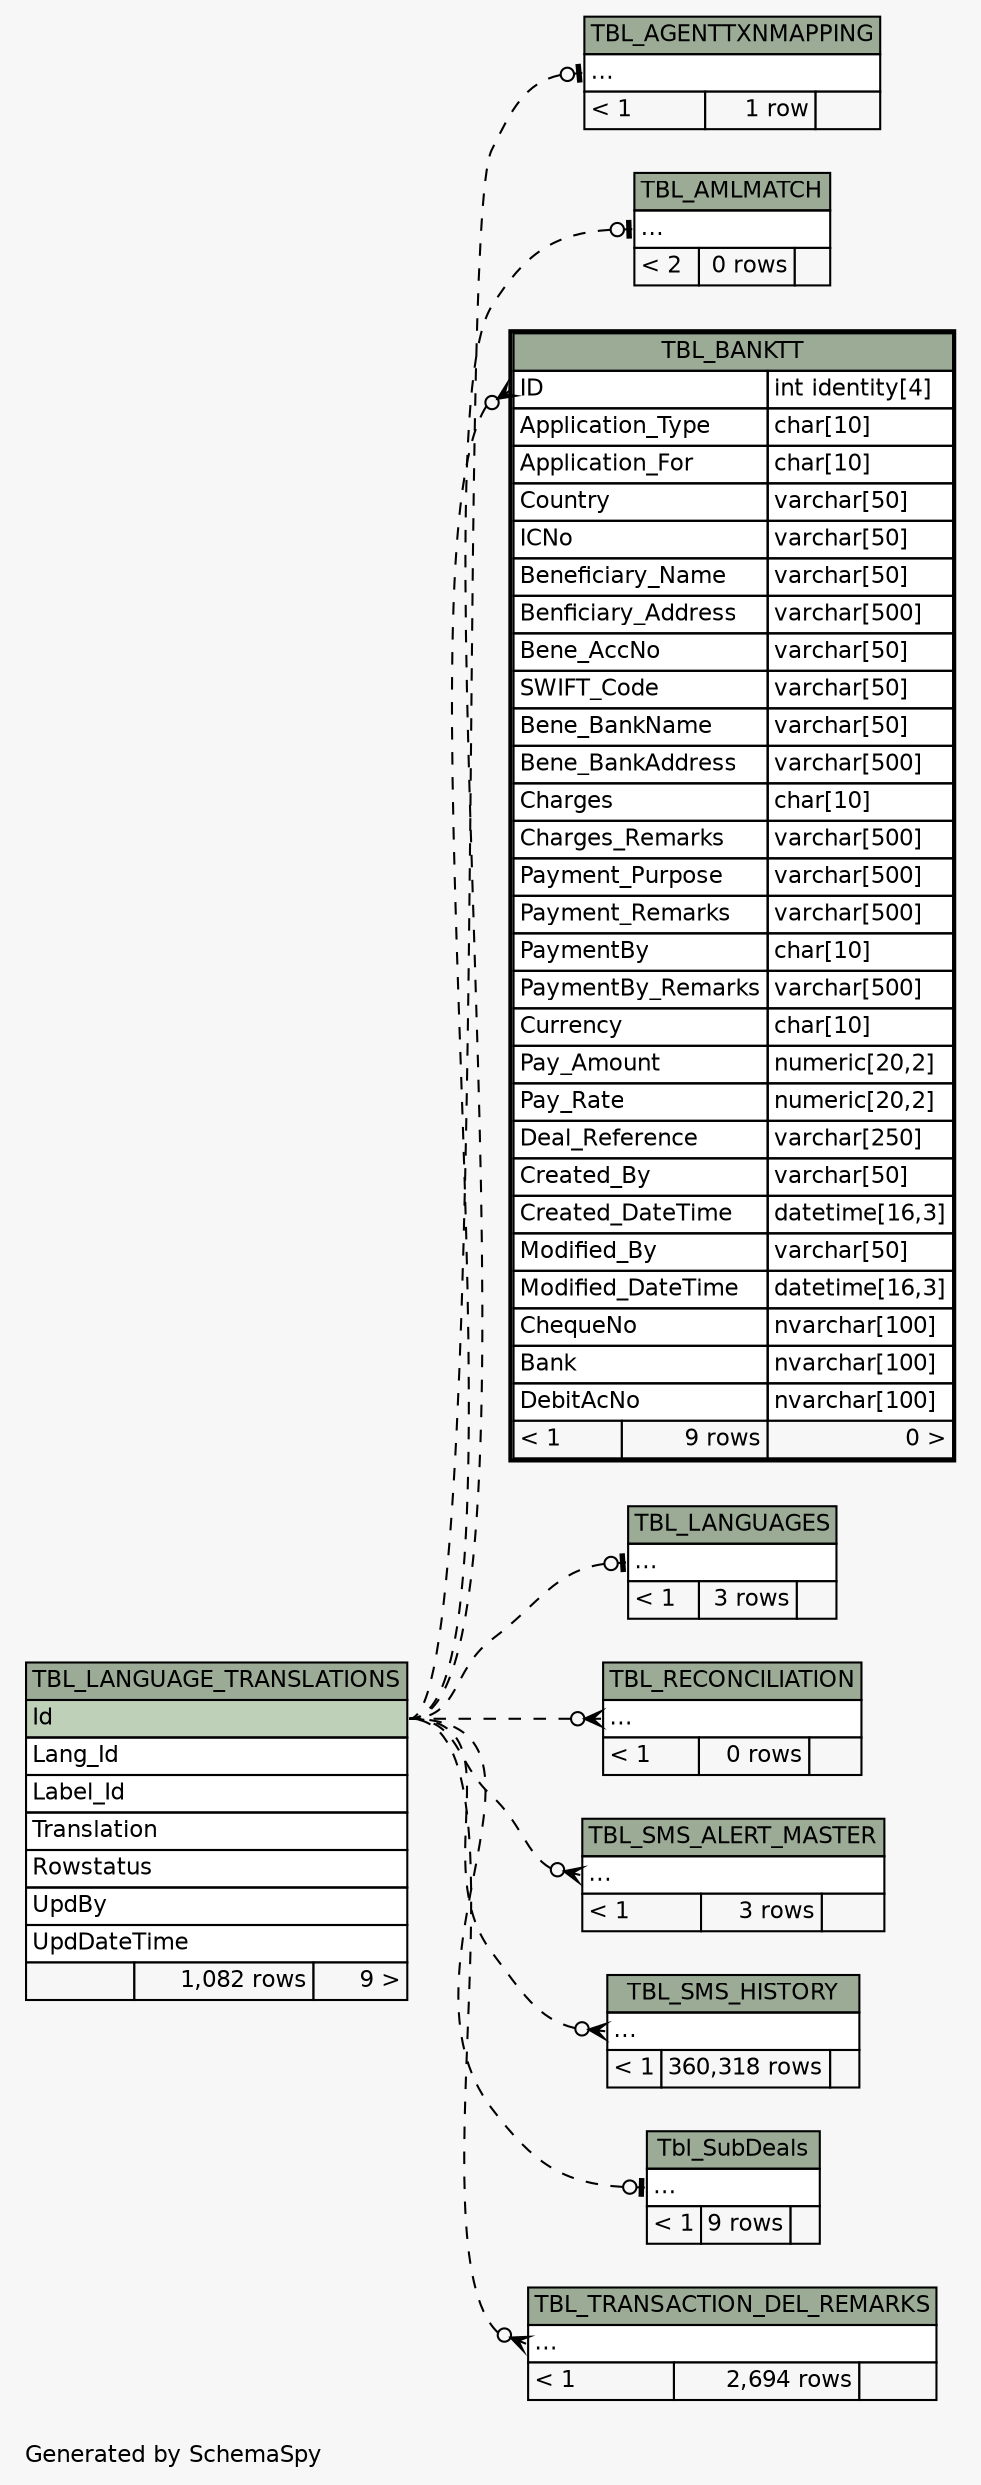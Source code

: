 // dot 2.38.0 on Windows 10 10.0
// SchemaSpy rev 590
digraph "impliedTwoDegreesRelationshipsDiagram" {
  graph [
    rankdir="RL"
    bgcolor="#f7f7f7"
    label="\nGenerated by SchemaSpy"
    labeljust="l"
    nodesep="0.18"
    ranksep="0.46"
    fontname="Helvetica"
    fontsize="11"
  ];
  node [
    fontname="Helvetica"
    fontsize="11"
    shape="plaintext"
  ];
  edge [
    arrowsize="0.8"
  ];
  "TBL_AGENTTXNMAPPING":"elipses":w -> "TBL_LANGUAGE_TRANSLATIONS":"Id":e [arrowhead=none dir=back arrowtail=teeodot style=dashed];
  "TBL_AMLMATCH":"elipses":w -> "TBL_LANGUAGE_TRANSLATIONS":"Id":e [arrowhead=none dir=back arrowtail=teeodot style=dashed];
  "TBL_BANKTT":"ID":w -> "TBL_LANGUAGE_TRANSLATIONS":"Id":e [arrowhead=none dir=back arrowtail=crowodot style=dashed];
  "TBL_LANGUAGES":"elipses":w -> "TBL_LANGUAGE_TRANSLATIONS":"Id":e [arrowhead=none dir=back arrowtail=teeodot style=dashed];
  "TBL_RECONCILIATION":"elipses":w -> "TBL_LANGUAGE_TRANSLATIONS":"Id":e [arrowhead=none dir=back arrowtail=crowodot style=dashed];
  "TBL_SMS_ALERT_MASTER":"elipses":w -> "TBL_LANGUAGE_TRANSLATIONS":"Id":e [arrowhead=none dir=back arrowtail=crowodot style=dashed];
  "TBL_SMS_HISTORY":"elipses":w -> "TBL_LANGUAGE_TRANSLATIONS":"Id":e [arrowhead=none dir=back arrowtail=crowodot style=dashed];
  "Tbl_SubDeals":"elipses":w -> "TBL_LANGUAGE_TRANSLATIONS":"Id":e [arrowhead=none dir=back arrowtail=teeodot style=dashed];
  "TBL_TRANSACTION_DEL_REMARKS":"elipses":w -> "TBL_LANGUAGE_TRANSLATIONS":"Id":e [arrowhead=none dir=back arrowtail=crowodot style=dashed];
  "TBL_AGENTTXNMAPPING" [
    label=<
    <TABLE BORDER="0" CELLBORDER="1" CELLSPACING="0" BGCOLOR="#ffffff">
      <TR><TD COLSPAN="3" BGCOLOR="#9bab96" ALIGN="CENTER">TBL_AGENTTXNMAPPING</TD></TR>
      <TR><TD PORT="elipses" COLSPAN="3" ALIGN="LEFT">...</TD></TR>
      <TR><TD ALIGN="LEFT" BGCOLOR="#f7f7f7">&lt; 1</TD><TD ALIGN="RIGHT" BGCOLOR="#f7f7f7">1 row</TD><TD ALIGN="RIGHT" BGCOLOR="#f7f7f7">  </TD></TR>
    </TABLE>>
    URL="TBL_AGENTTXNMAPPING.html"
    tooltip="TBL_AGENTTXNMAPPING"
  ];
  "TBL_AMLMATCH" [
    label=<
    <TABLE BORDER="0" CELLBORDER="1" CELLSPACING="0" BGCOLOR="#ffffff">
      <TR><TD COLSPAN="3" BGCOLOR="#9bab96" ALIGN="CENTER">TBL_AMLMATCH</TD></TR>
      <TR><TD PORT="elipses" COLSPAN="3" ALIGN="LEFT">...</TD></TR>
      <TR><TD ALIGN="LEFT" BGCOLOR="#f7f7f7">&lt; 2</TD><TD ALIGN="RIGHT" BGCOLOR="#f7f7f7">0 rows</TD><TD ALIGN="RIGHT" BGCOLOR="#f7f7f7">  </TD></TR>
    </TABLE>>
    URL="TBL_AMLMATCH.html"
    tooltip="TBL_AMLMATCH"
  ];
  "TBL_BANKTT" [
    label=<
    <TABLE BORDER="2" CELLBORDER="1" CELLSPACING="0" BGCOLOR="#ffffff">
      <TR><TD COLSPAN="3" BGCOLOR="#9bab96" ALIGN="CENTER">TBL_BANKTT</TD></TR>
      <TR><TD PORT="ID" COLSPAN="2" ALIGN="LEFT">ID</TD><TD PORT="ID.type" ALIGN="LEFT">int identity[4]</TD></TR>
      <TR><TD PORT="Application_Type" COLSPAN="2" ALIGN="LEFT">Application_Type</TD><TD PORT="Application_Type.type" ALIGN="LEFT">char[10]</TD></TR>
      <TR><TD PORT="Application_For" COLSPAN="2" ALIGN="LEFT">Application_For</TD><TD PORT="Application_For.type" ALIGN="LEFT">char[10]</TD></TR>
      <TR><TD PORT="Country" COLSPAN="2" ALIGN="LEFT">Country</TD><TD PORT="Country.type" ALIGN="LEFT">varchar[50]</TD></TR>
      <TR><TD PORT="ICNo" COLSPAN="2" ALIGN="LEFT">ICNo</TD><TD PORT="ICNo.type" ALIGN="LEFT">varchar[50]</TD></TR>
      <TR><TD PORT="Beneficiary_Name" COLSPAN="2" ALIGN="LEFT">Beneficiary_Name</TD><TD PORT="Beneficiary_Name.type" ALIGN="LEFT">varchar[50]</TD></TR>
      <TR><TD PORT="Benficiary_Address" COLSPAN="2" ALIGN="LEFT">Benficiary_Address</TD><TD PORT="Benficiary_Address.type" ALIGN="LEFT">varchar[500]</TD></TR>
      <TR><TD PORT="Bene_AccNo" COLSPAN="2" ALIGN="LEFT">Bene_AccNo</TD><TD PORT="Bene_AccNo.type" ALIGN="LEFT">varchar[50]</TD></TR>
      <TR><TD PORT="SWIFT_Code" COLSPAN="2" ALIGN="LEFT">SWIFT_Code</TD><TD PORT="SWIFT_Code.type" ALIGN="LEFT">varchar[50]</TD></TR>
      <TR><TD PORT="Bene_BankName" COLSPAN="2" ALIGN="LEFT">Bene_BankName</TD><TD PORT="Bene_BankName.type" ALIGN="LEFT">varchar[50]</TD></TR>
      <TR><TD PORT="Bene_BankAddress" COLSPAN="2" ALIGN="LEFT">Bene_BankAddress</TD><TD PORT="Bene_BankAddress.type" ALIGN="LEFT">varchar[500]</TD></TR>
      <TR><TD PORT="Charges" COLSPAN="2" ALIGN="LEFT">Charges</TD><TD PORT="Charges.type" ALIGN="LEFT">char[10]</TD></TR>
      <TR><TD PORT="Charges_Remarks" COLSPAN="2" ALIGN="LEFT">Charges_Remarks</TD><TD PORT="Charges_Remarks.type" ALIGN="LEFT">varchar[500]</TD></TR>
      <TR><TD PORT="Payment_Purpose" COLSPAN="2" ALIGN="LEFT">Payment_Purpose</TD><TD PORT="Payment_Purpose.type" ALIGN="LEFT">varchar[500]</TD></TR>
      <TR><TD PORT="Payment_Remarks" COLSPAN="2" ALIGN="LEFT">Payment_Remarks</TD><TD PORT="Payment_Remarks.type" ALIGN="LEFT">varchar[500]</TD></TR>
      <TR><TD PORT="PaymentBy" COLSPAN="2" ALIGN="LEFT">PaymentBy</TD><TD PORT="PaymentBy.type" ALIGN="LEFT">char[10]</TD></TR>
      <TR><TD PORT="PaymentBy_Remarks" COLSPAN="2" ALIGN="LEFT">PaymentBy_Remarks</TD><TD PORT="PaymentBy_Remarks.type" ALIGN="LEFT">varchar[500]</TD></TR>
      <TR><TD PORT="Currency" COLSPAN="2" ALIGN="LEFT">Currency</TD><TD PORT="Currency.type" ALIGN="LEFT">char[10]</TD></TR>
      <TR><TD PORT="Pay_Amount" COLSPAN="2" ALIGN="LEFT">Pay_Amount</TD><TD PORT="Pay_Amount.type" ALIGN="LEFT">numeric[20,2]</TD></TR>
      <TR><TD PORT="Pay_Rate" COLSPAN="2" ALIGN="LEFT">Pay_Rate</TD><TD PORT="Pay_Rate.type" ALIGN="LEFT">numeric[20,2]</TD></TR>
      <TR><TD PORT="Deal_Reference" COLSPAN="2" ALIGN="LEFT">Deal_Reference</TD><TD PORT="Deal_Reference.type" ALIGN="LEFT">varchar[250]</TD></TR>
      <TR><TD PORT="Created_By" COLSPAN="2" ALIGN="LEFT">Created_By</TD><TD PORT="Created_By.type" ALIGN="LEFT">varchar[50]</TD></TR>
      <TR><TD PORT="Created_DateTime" COLSPAN="2" ALIGN="LEFT">Created_DateTime</TD><TD PORT="Created_DateTime.type" ALIGN="LEFT">datetime[16,3]</TD></TR>
      <TR><TD PORT="Modified_By" COLSPAN="2" ALIGN="LEFT">Modified_By</TD><TD PORT="Modified_By.type" ALIGN="LEFT">varchar[50]</TD></TR>
      <TR><TD PORT="Modified_DateTime" COLSPAN="2" ALIGN="LEFT">Modified_DateTime</TD><TD PORT="Modified_DateTime.type" ALIGN="LEFT">datetime[16,3]</TD></TR>
      <TR><TD PORT="ChequeNo" COLSPAN="2" ALIGN="LEFT">ChequeNo</TD><TD PORT="ChequeNo.type" ALIGN="LEFT">nvarchar[100]</TD></TR>
      <TR><TD PORT="Bank" COLSPAN="2" ALIGN="LEFT">Bank</TD><TD PORT="Bank.type" ALIGN="LEFT">nvarchar[100]</TD></TR>
      <TR><TD PORT="DebitAcNo" COLSPAN="2" ALIGN="LEFT">DebitAcNo</TD><TD PORT="DebitAcNo.type" ALIGN="LEFT">nvarchar[100]</TD></TR>
      <TR><TD ALIGN="LEFT" BGCOLOR="#f7f7f7">&lt; 1</TD><TD ALIGN="RIGHT" BGCOLOR="#f7f7f7">9 rows</TD><TD ALIGN="RIGHT" BGCOLOR="#f7f7f7">0 &gt;</TD></TR>
    </TABLE>>
    URL="TBL_BANKTT.html"
    tooltip="TBL_BANKTT"
  ];
  "TBL_LANGUAGE_TRANSLATIONS" [
    label=<
    <TABLE BORDER="0" CELLBORDER="1" CELLSPACING="0" BGCOLOR="#ffffff">
      <TR><TD COLSPAN="3" BGCOLOR="#9bab96" ALIGN="CENTER">TBL_LANGUAGE_TRANSLATIONS</TD></TR>
      <TR><TD PORT="Id" COLSPAN="3" BGCOLOR="#bed1b8" ALIGN="LEFT">Id</TD></TR>
      <TR><TD PORT="Lang_Id" COLSPAN="3" ALIGN="LEFT">Lang_Id</TD></TR>
      <TR><TD PORT="Label_Id" COLSPAN="3" ALIGN="LEFT">Label_Id</TD></TR>
      <TR><TD PORT="Translation" COLSPAN="3" ALIGN="LEFT">Translation</TD></TR>
      <TR><TD PORT="Rowstatus" COLSPAN="3" ALIGN="LEFT">Rowstatus</TD></TR>
      <TR><TD PORT="UpdBy" COLSPAN="3" ALIGN="LEFT">UpdBy</TD></TR>
      <TR><TD PORT="UpdDateTime" COLSPAN="3" ALIGN="LEFT">UpdDateTime</TD></TR>
      <TR><TD ALIGN="LEFT" BGCOLOR="#f7f7f7">  </TD><TD ALIGN="RIGHT" BGCOLOR="#f7f7f7">1,082 rows</TD><TD ALIGN="RIGHT" BGCOLOR="#f7f7f7">9 &gt;</TD></TR>
    </TABLE>>
    URL="TBL_LANGUAGE_TRANSLATIONS.html"
    tooltip="TBL_LANGUAGE_TRANSLATIONS"
  ];
  "TBL_LANGUAGES" [
    label=<
    <TABLE BORDER="0" CELLBORDER="1" CELLSPACING="0" BGCOLOR="#ffffff">
      <TR><TD COLSPAN="3" BGCOLOR="#9bab96" ALIGN="CENTER">TBL_LANGUAGES</TD></TR>
      <TR><TD PORT="elipses" COLSPAN="3" ALIGN="LEFT">...</TD></TR>
      <TR><TD ALIGN="LEFT" BGCOLOR="#f7f7f7">&lt; 1</TD><TD ALIGN="RIGHT" BGCOLOR="#f7f7f7">3 rows</TD><TD ALIGN="RIGHT" BGCOLOR="#f7f7f7">  </TD></TR>
    </TABLE>>
    URL="TBL_LANGUAGES.html"
    tooltip="TBL_LANGUAGES"
  ];
  "TBL_RECONCILIATION" [
    label=<
    <TABLE BORDER="0" CELLBORDER="1" CELLSPACING="0" BGCOLOR="#ffffff">
      <TR><TD COLSPAN="3" BGCOLOR="#9bab96" ALIGN="CENTER">TBL_RECONCILIATION</TD></TR>
      <TR><TD PORT="elipses" COLSPAN="3" ALIGN="LEFT">...</TD></TR>
      <TR><TD ALIGN="LEFT" BGCOLOR="#f7f7f7">&lt; 1</TD><TD ALIGN="RIGHT" BGCOLOR="#f7f7f7">0 rows</TD><TD ALIGN="RIGHT" BGCOLOR="#f7f7f7">  </TD></TR>
    </TABLE>>
    URL="TBL_RECONCILIATION.html"
    tooltip="TBL_RECONCILIATION"
  ];
  "TBL_SMS_ALERT_MASTER" [
    label=<
    <TABLE BORDER="0" CELLBORDER="1" CELLSPACING="0" BGCOLOR="#ffffff">
      <TR><TD COLSPAN="3" BGCOLOR="#9bab96" ALIGN="CENTER">TBL_SMS_ALERT_MASTER</TD></TR>
      <TR><TD PORT="elipses" COLSPAN="3" ALIGN="LEFT">...</TD></TR>
      <TR><TD ALIGN="LEFT" BGCOLOR="#f7f7f7">&lt; 1</TD><TD ALIGN="RIGHT" BGCOLOR="#f7f7f7">3 rows</TD><TD ALIGN="RIGHT" BGCOLOR="#f7f7f7">  </TD></TR>
    </TABLE>>
    URL="TBL_SMS_ALERT_MASTER.html"
    tooltip="TBL_SMS_ALERT_MASTER"
  ];
  "TBL_SMS_HISTORY" [
    label=<
    <TABLE BORDER="0" CELLBORDER="1" CELLSPACING="0" BGCOLOR="#ffffff">
      <TR><TD COLSPAN="3" BGCOLOR="#9bab96" ALIGN="CENTER">TBL_SMS_HISTORY</TD></TR>
      <TR><TD PORT="elipses" COLSPAN="3" ALIGN="LEFT">...</TD></TR>
      <TR><TD ALIGN="LEFT" BGCOLOR="#f7f7f7">&lt; 1</TD><TD ALIGN="RIGHT" BGCOLOR="#f7f7f7">360,318 rows</TD><TD ALIGN="RIGHT" BGCOLOR="#f7f7f7">  </TD></TR>
    </TABLE>>
    URL="TBL_SMS_HISTORY.html"
    tooltip="TBL_SMS_HISTORY"
  ];
  "Tbl_SubDeals" [
    label=<
    <TABLE BORDER="0" CELLBORDER="1" CELLSPACING="0" BGCOLOR="#ffffff">
      <TR><TD COLSPAN="3" BGCOLOR="#9bab96" ALIGN="CENTER">Tbl_SubDeals</TD></TR>
      <TR><TD PORT="elipses" COLSPAN="3" ALIGN="LEFT">...</TD></TR>
      <TR><TD ALIGN="LEFT" BGCOLOR="#f7f7f7">&lt; 1</TD><TD ALIGN="RIGHT" BGCOLOR="#f7f7f7">9 rows</TD><TD ALIGN="RIGHT" BGCOLOR="#f7f7f7">  </TD></TR>
    </TABLE>>
    URL="Tbl_SubDeals.html"
    tooltip="Tbl_SubDeals"
  ];
  "TBL_TRANSACTION_DEL_REMARKS" [
    label=<
    <TABLE BORDER="0" CELLBORDER="1" CELLSPACING="0" BGCOLOR="#ffffff">
      <TR><TD COLSPAN="3" BGCOLOR="#9bab96" ALIGN="CENTER">TBL_TRANSACTION_DEL_REMARKS</TD></TR>
      <TR><TD PORT="elipses" COLSPAN="3" ALIGN="LEFT">...</TD></TR>
      <TR><TD ALIGN="LEFT" BGCOLOR="#f7f7f7">&lt; 1</TD><TD ALIGN="RIGHT" BGCOLOR="#f7f7f7">2,694 rows</TD><TD ALIGN="RIGHT" BGCOLOR="#f7f7f7">  </TD></TR>
    </TABLE>>
    URL="TBL_TRANSACTION_DEL_REMARKS.html"
    tooltip="TBL_TRANSACTION_DEL_REMARKS"
  ];
}
